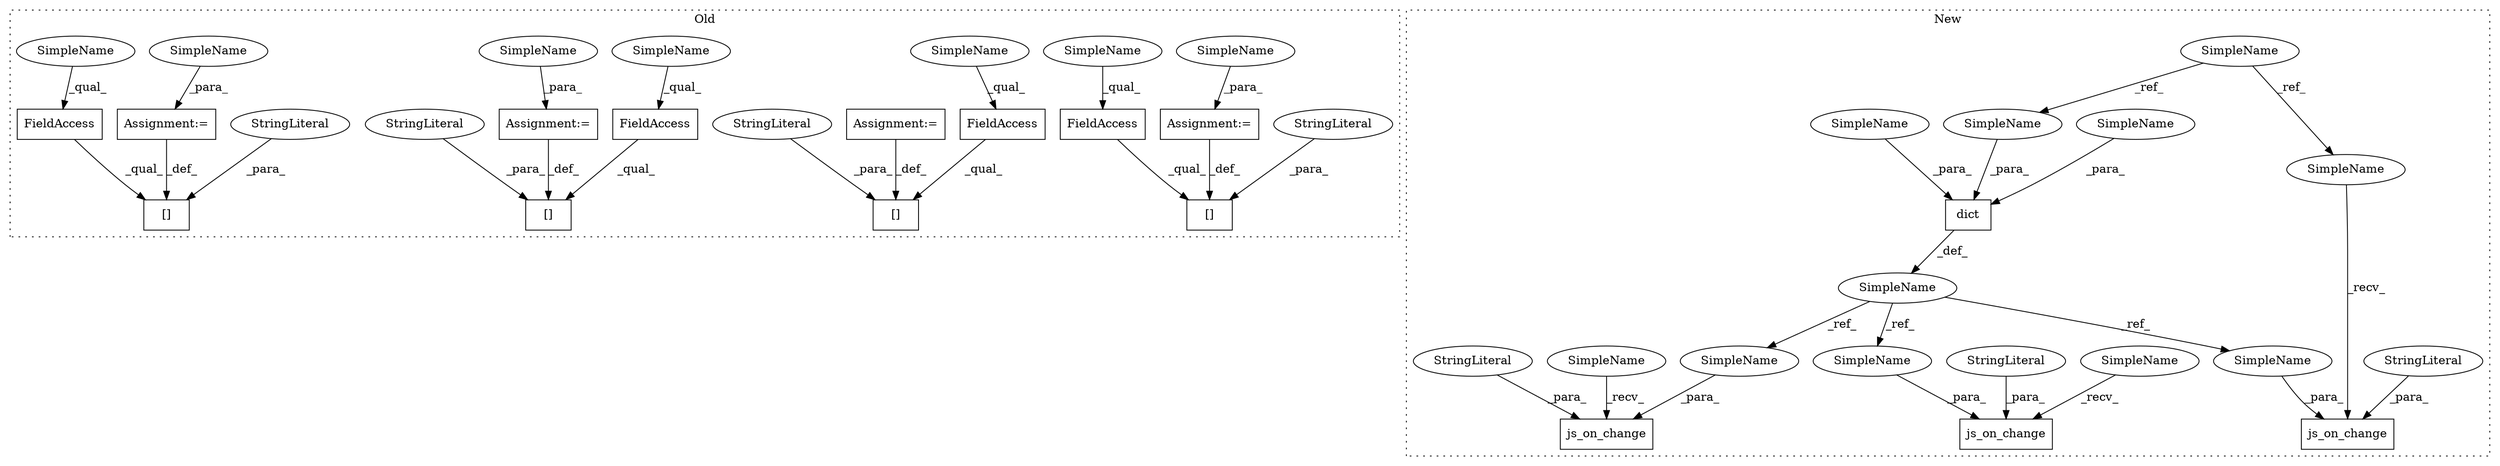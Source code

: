 digraph G {
subgraph cluster0 {
1 [label="[]" a="2" s="1396,1418" l="14,1" shape="box"];
3 [label="FieldAccess" a="22" s="1396" l="13" shape="box"];
9 [label="StringLiteral" a="45" s="1410" l="8" shape="ellipse"];
11 [label="Assignment:=" a="7" s="1419" l="1" shape="box"];
13 [label="FieldAccess" a="22" s="1205" l="13" shape="box"];
14 [label="[]" a="2" s="1205,1225" l="14,1" shape="box"];
15 [label="FieldAccess" a="22" s="1299" l="13" shape="box"];
16 [label="[]" a="2" s="1299,1320" l="14,1" shape="box"];
17 [label="FieldAccess" a="22" s="1109" l="13" shape="box"];
18 [label="[]" a="2" s="1109,1128" l="14,1" shape="box"];
20 [label="Assignment:=" a="7" s="1129" l="1" shape="box"];
21 [label="Assignment:=" a="7" s="1321" l="1" shape="box"];
22 [label="StringLiteral" a="45" s="1313" l="7" shape="ellipse"];
23 [label="Assignment:=" a="7" s="1226" l="1" shape="box"];
24 [label="StringLiteral" a="45" s="1123" l="5" shape="ellipse"];
25 [label="StringLiteral" a="45" s="1219" l="6" shape="ellipse"];
28 [label="SimpleName" a="42" s="1130" l="10" shape="ellipse"];
29 [label="SimpleName" a="42" s="1322" l="12" shape="ellipse"];
35 [label="SimpleName" a="42" s="1299" l="8" shape="ellipse"];
36 [label="SimpleName" a="42" s="1396" l="8" shape="ellipse"];
37 [label="SimpleName" a="42" s="1109" l="8" shape="ellipse"];
38 [label="SimpleName" a="42" s="1205" l="8" shape="ellipse"];
41 [label="SimpleName" a="42" s="1420" l="13" shape="ellipse"];
label = "Old";
style="dotted";
}
subgraph cluster1 {
2 [label="js_on_change" a="32" s="1441,1470" l="13,1" shape="box"];
4 [label="dict" a="32" s="896,957" l="5,1" shape="box"];
5 [label="js_on_change" a="32" s="1294,1323" l="13,1" shape="box"];
6 [label="StringLiteral" a="45" s="1454" l="7" shape="ellipse"];
7 [label="js_on_change" a="32" s="1391,1420" l="13,1" shape="box"];
8 [label="StringLiteral" a="45" s="1404" l="7" shape="ellipse"];
10 [label="StringLiteral" a="45" s="1307" l="7" shape="ellipse"];
12 [label="SimpleName" a="42" s="878" l="8" shape="ellipse"];
19 [label="SimpleName" a="42" s="831" l="13" shape="ellipse"];
26 [label="SimpleName" a="42" s="944" l="13" shape="ellipse"];
27 [label="SimpleName" a="42" s="1427" l="13" shape="ellipse"];
30 [label="SimpleName" a="42" s="931" l="12" shape="ellipse"];
31 [label="SimpleName" a="42" s="1378" l="12" shape="ellipse"];
32 [label="SimpleName" a="42" s="1315" l="8" shape="ellipse"];
33 [label="SimpleName" a="42" s="1412" l="8" shape="ellipse"];
34 [label="SimpleName" a="42" s="1462" l="8" shape="ellipse"];
39 [label="SimpleName" a="42" s="908" l="10" shape="ellipse"];
40 [label="SimpleName" a="42" s="1283" l="10" shape="ellipse"];
label = "New";
style="dotted";
}
3 -> 1 [label="_qual_"];
4 -> 12 [label="_def_"];
6 -> 2 [label="_para_"];
8 -> 7 [label="_para_"];
9 -> 1 [label="_para_"];
10 -> 5 [label="_para_"];
11 -> 1 [label="_def_"];
12 -> 34 [label="_ref_"];
12 -> 32 [label="_ref_"];
12 -> 33 [label="_ref_"];
13 -> 14 [label="_qual_"];
15 -> 16 [label="_qual_"];
17 -> 18 [label="_qual_"];
19 -> 26 [label="_ref_"];
19 -> 27 [label="_ref_"];
20 -> 18 [label="_def_"];
21 -> 16 [label="_def_"];
22 -> 16 [label="_para_"];
23 -> 14 [label="_def_"];
24 -> 18 [label="_para_"];
25 -> 14 [label="_para_"];
26 -> 4 [label="_para_"];
27 -> 2 [label="_recv_"];
28 -> 20 [label="_para_"];
29 -> 21 [label="_para_"];
30 -> 4 [label="_para_"];
31 -> 7 [label="_recv_"];
32 -> 5 [label="_para_"];
33 -> 7 [label="_para_"];
34 -> 2 [label="_para_"];
35 -> 15 [label="_qual_"];
36 -> 3 [label="_qual_"];
37 -> 17 [label="_qual_"];
38 -> 13 [label="_qual_"];
39 -> 4 [label="_para_"];
40 -> 5 [label="_recv_"];
41 -> 11 [label="_para_"];
}